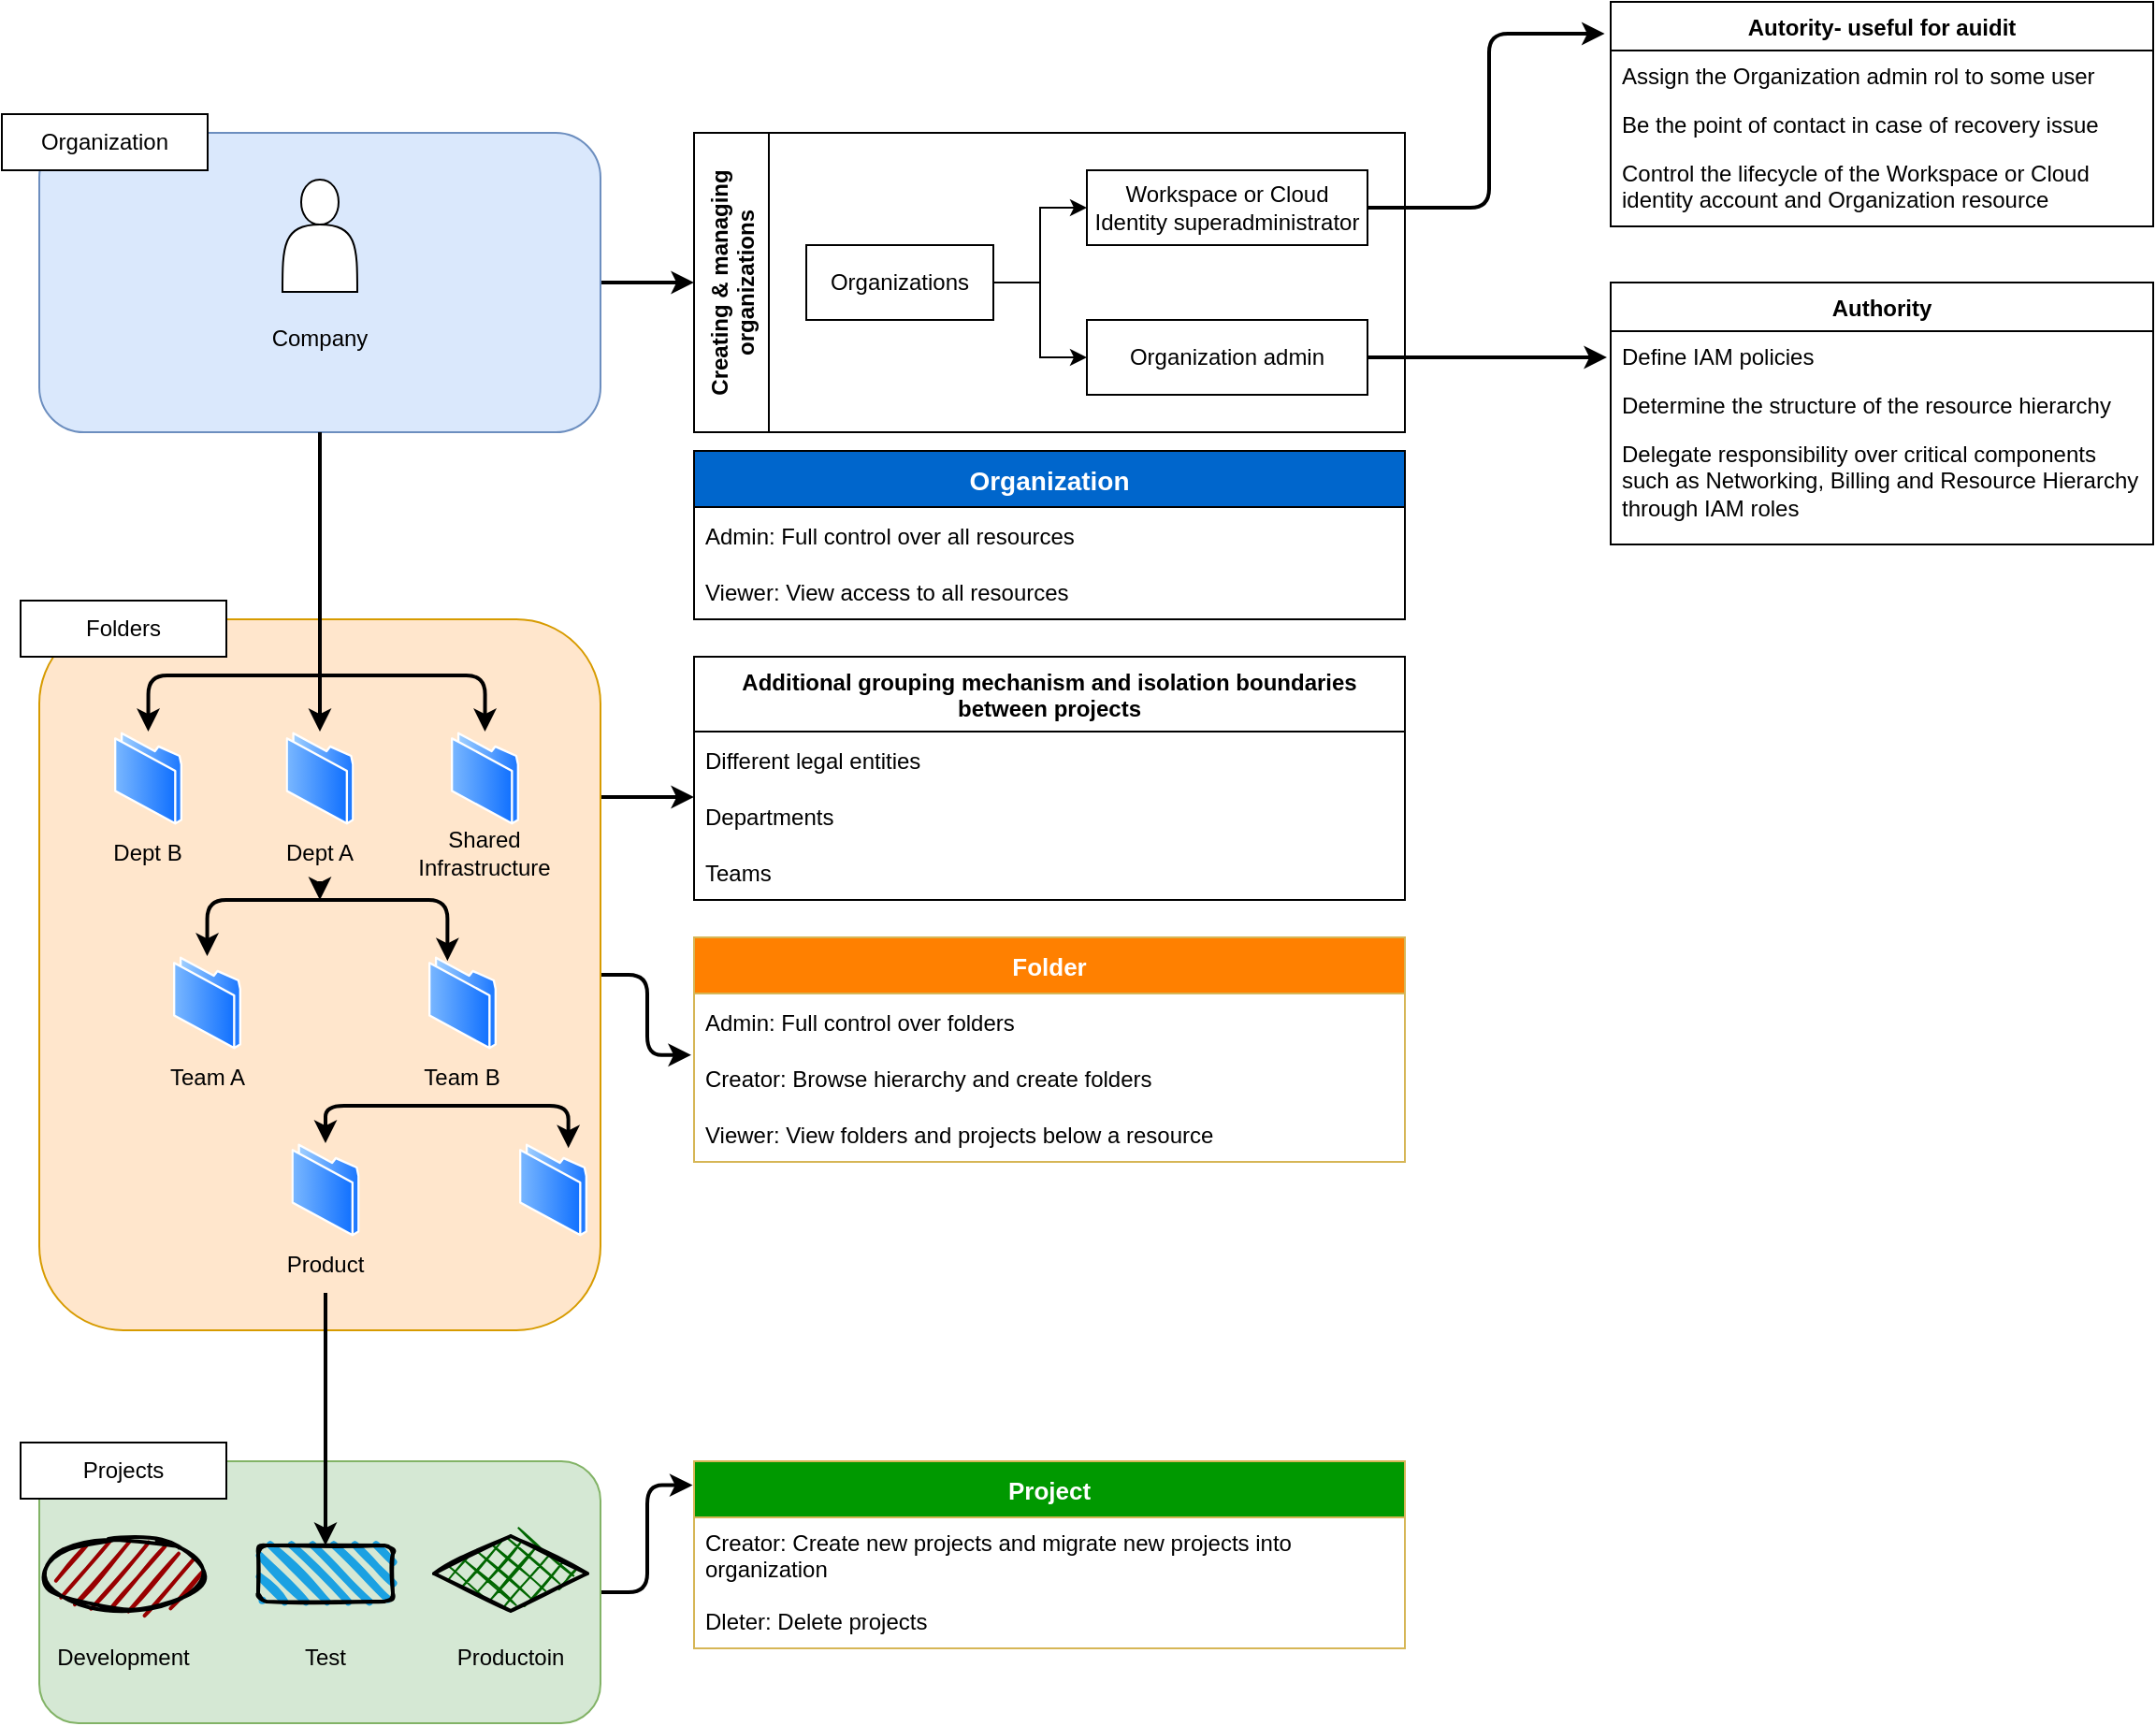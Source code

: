 <mxfile>
    <diagram id="3QZoaViIg9BflJwjeeNe" name="Page-1">
        <mxGraphModel dx="1382" dy="2837" grid="1" gridSize="10" guides="1" tooltips="1" connect="1" arrows="1" fold="1" page="1" pageScale="1" pageWidth="1200" pageHeight="1920" background="#ffffff" math="0" shadow="0">
            <root>
                <mxCell id="0"/>
                <mxCell id="1" parent="0"/>
                <mxCell id="15" style="edgeStyle=none;html=1;exitX=1;exitY=0.5;exitDx=0;exitDy=0;entryX=0;entryY=0.5;entryDx=0;entryDy=0;strokeWidth=2;" parent="1" source="3" target="8" edge="1">
                    <mxGeometry relative="1" as="geometry"/>
                </mxCell>
                <mxCell id="3" value="" style="rounded=1;whiteSpace=wrap;html=1;fillColor=#dae8fc;strokeColor=#6c8ebf;" parent="1" vertex="1">
                    <mxGeometry x="30" y="40" width="300" height="160" as="geometry"/>
                </mxCell>
                <mxCell id="4" value="" style="shape=actor;whiteSpace=wrap;html=1;" parent="1" vertex="1">
                    <mxGeometry x="160" y="65" width="40" height="60" as="geometry"/>
                </mxCell>
                <mxCell id="6" value="Company" style="text;html=1;strokeColor=none;fillColor=none;align=center;verticalAlign=middle;whiteSpace=wrap;rounded=0;" parent="1" vertex="1">
                    <mxGeometry x="150" y="135" width="60" height="30" as="geometry"/>
                </mxCell>
                <mxCell id="7" value="Organization" style="rounded=0;whiteSpace=wrap;html=1;" parent="1" vertex="1">
                    <mxGeometry x="10" y="30" width="110" height="30" as="geometry"/>
                </mxCell>
                <mxCell id="35" style="edgeStyle=orthogonalEdgeStyle;html=1;exitX=1;exitY=0.5;exitDx=0;exitDy=0;strokeWidth=2;entryX=-0.011;entryY=0.142;entryDx=0;entryDy=0;entryPerimeter=0;" edge="1" parent="1" source="10" target="36">
                    <mxGeometry relative="1" as="geometry">
                        <mxPoint x="840" y="80" as="targetPoint"/>
                    </mxGeometry>
                </mxCell>
                <mxCell id="8" value="Creating &amp; managing &#10;organizations" style="swimlane;startSize=40;horizontal=0;childLayout=treeLayout;horizontalTree=1;resizable=0;containerType=tree;" parent="1" vertex="1">
                    <mxGeometry x="380" y="40" width="380" height="160" as="geometry"/>
                </mxCell>
                <mxCell id="9" value="Organizations" style="whiteSpace=wrap;html=1;" parent="8" vertex="1">
                    <mxGeometry x="60" y="60" width="100" height="40" as="geometry"/>
                </mxCell>
                <mxCell id="10" value="Workspace or Cloud Identity superadministrator" style="whiteSpace=wrap;html=1;" parent="8" vertex="1">
                    <mxGeometry x="210" y="20" width="150" height="40" as="geometry"/>
                </mxCell>
                <mxCell id="11" value="" style="edgeStyle=elbowEdgeStyle;elbow=horizontal;html=1;rounded=0;" parent="8" source="9" target="10" edge="1">
                    <mxGeometry relative="1" as="geometry"/>
                </mxCell>
                <mxCell id="12" value="Organization admin" style="whiteSpace=wrap;html=1;" parent="8" vertex="1">
                    <mxGeometry x="210" y="100" width="150" height="40" as="geometry"/>
                </mxCell>
                <mxCell id="13" value="" style="edgeStyle=elbowEdgeStyle;elbow=horizontal;html=1;rounded=0;" parent="8" source="9" target="12" edge="1">
                    <mxGeometry relative="1" as="geometry"/>
                </mxCell>
                <mxCell id="36" value="Autority- useful for auidit" style="swimlane;fontStyle=1;childLayout=stackLayout;horizontal=1;startSize=26;fillColor=none;horizontalStack=0;resizeParent=1;resizeParentMax=0;resizeLast=0;collapsible=1;marginBottom=0;" vertex="1" parent="1">
                    <mxGeometry x="870" y="-30" width="290" height="120" as="geometry"/>
                </mxCell>
                <mxCell id="37" value="Assign the Organization admin rol to some user" style="text;strokeColor=none;fillColor=none;align=left;verticalAlign=top;spacingLeft=4;spacingRight=4;overflow=hidden;rotatable=0;points=[[0,0.5],[1,0.5]];portConstraint=eastwest;" vertex="1" parent="36">
                    <mxGeometry y="26" width="290" height="26" as="geometry"/>
                </mxCell>
                <mxCell id="38" value="Be the point of contact in case of recovery issue" style="text;strokeColor=none;fillColor=none;align=left;verticalAlign=top;spacingLeft=4;spacingRight=4;overflow=hidden;rotatable=0;points=[[0,0.5],[1,0.5]];portConstraint=eastwest;" vertex="1" parent="36">
                    <mxGeometry y="52" width="290" height="26" as="geometry"/>
                </mxCell>
                <mxCell id="39" value="Control the lifecycle of the Workspace or Cloud identity account and Organization resource&#10;" style="text;strokeColor=none;fillColor=none;align=left;verticalAlign=top;spacingLeft=4;spacingRight=4;overflow=hidden;rotatable=0;points=[[0,0.5],[1,0.5]];portConstraint=eastwest;whiteSpace=wrap;" vertex="1" parent="36">
                    <mxGeometry y="78" width="290" height="42" as="geometry"/>
                </mxCell>
                <mxCell id="80" style="edgeStyle=orthogonalEdgeStyle;html=1;exitX=1;exitY=0.25;exitDx=0;exitDy=0;entryX=0;entryY=0.167;entryDx=0;entryDy=0;entryPerimeter=0;fontSize=14;fontColor=#FFFFFF;strokeWidth=2;" edge="1" parent="1" source="45" target="55">
                    <mxGeometry relative="1" as="geometry"/>
                </mxCell>
                <mxCell id="86" style="edgeStyle=orthogonalEdgeStyle;html=1;exitX=1;exitY=0.5;exitDx=0;exitDy=0;entryX=-0.004;entryY=1.095;entryDx=0;entryDy=0;entryPerimeter=0;fontSize=13;fontColor=#FFFFFF;strokeWidth=2;" edge="1" parent="1" source="45" target="82">
                    <mxGeometry relative="1" as="geometry"/>
                </mxCell>
                <mxCell id="45" value="" style="rounded=1;whiteSpace=wrap;html=1;fillColor=#ffe6cc;strokeColor=#d79b00;" vertex="1" parent="1">
                    <mxGeometry x="30" y="300" width="300" height="380" as="geometry"/>
                </mxCell>
                <mxCell id="40" value="Authority" style="swimlane;fontStyle=1;childLayout=stackLayout;horizontal=1;startSize=26;fillColor=none;horizontalStack=0;resizeParent=1;resizeParentMax=0;resizeLast=0;collapsible=1;marginBottom=0;" vertex="1" parent="1">
                    <mxGeometry x="870" y="120" width="290" height="140" as="geometry"/>
                </mxCell>
                <mxCell id="41" value="Define IAM policies" style="text;strokeColor=none;fillColor=none;align=left;verticalAlign=top;spacingLeft=4;spacingRight=4;overflow=hidden;rotatable=0;points=[[0,0.5],[1,0.5]];portConstraint=eastwest;" vertex="1" parent="40">
                    <mxGeometry y="26" width="290" height="26" as="geometry"/>
                </mxCell>
                <mxCell id="42" value="Determine the structure of the resource hierarchy" style="text;strokeColor=none;fillColor=none;align=left;verticalAlign=top;spacingLeft=4;spacingRight=4;overflow=hidden;rotatable=0;points=[[0,0.5],[1,0.5]];portConstraint=eastwest;" vertex="1" parent="40">
                    <mxGeometry y="52" width="290" height="26" as="geometry"/>
                </mxCell>
                <mxCell id="43" value="Delegate responsibility over critical components such as Networking, Billing and Resource Hierarchy through IAM roles" style="text;strokeColor=none;fillColor=none;align=left;verticalAlign=top;spacingLeft=4;spacingRight=4;overflow=hidden;rotatable=0;points=[[0,0.5],[1,0.5]];portConstraint=eastwest;whiteSpace=wrap;spacingBottom=0;" vertex="1" parent="40">
                    <mxGeometry y="78" width="290" height="62" as="geometry"/>
                </mxCell>
                <mxCell id="44" style="edgeStyle=orthogonalEdgeStyle;html=1;exitX=1;exitY=0.5;exitDx=0;exitDy=0;strokeWidth=2;" edge="1" parent="1" source="12">
                    <mxGeometry relative="1" as="geometry">
                        <mxPoint x="868" y="160" as="targetPoint"/>
                        <mxPoint x="750" y="90" as="sourcePoint"/>
                    </mxGeometry>
                </mxCell>
                <mxCell id="46" value="Folders" style="rounded=0;whiteSpace=wrap;html=1;" vertex="1" parent="1">
                    <mxGeometry x="20" y="290" width="110" height="30" as="geometry"/>
                </mxCell>
                <mxCell id="48" value="" style="aspect=fixed;perimeter=ellipsePerimeter;html=1;align=center;shadow=0;dashed=0;spacingTop=3;image;image=img/lib/active_directory/folder.svg;fontColor=#FF8000;" vertex="1" parent="1">
                    <mxGeometry x="161.75" y="360" width="36.5" height="50" as="geometry"/>
                </mxCell>
                <mxCell id="51" style="edgeStyle=orthogonalEdgeStyle;html=1;exitX=0.5;exitY=1;exitDx=0;exitDy=0;fontColor=#FF8000;strokeWidth=2;" edge="1" parent="1" source="3" target="48">
                    <mxGeometry relative="1" as="geometry"/>
                </mxCell>
                <mxCell id="67" style="edgeStyle=orthogonalEdgeStyle;html=1;exitX=0.5;exitY=1;exitDx=0;exitDy=0;fontColor=#000000;strokeWidth=2;" edge="1" parent="1" source="52">
                    <mxGeometry relative="1" as="geometry">
                        <mxPoint x="180" y="450" as="targetPoint"/>
                    </mxGeometry>
                </mxCell>
                <mxCell id="52" value="Dept A" style="text;html=1;strokeColor=none;fillColor=none;align=center;verticalAlign=middle;whiteSpace=wrap;rounded=0;fontColor=#000000;" vertex="1" parent="1">
                    <mxGeometry x="150" y="410" width="60" height="30" as="geometry"/>
                </mxCell>
                <mxCell id="53" value="Additional grouping mechanism and isolation boundaries &#10;between projects" style="swimlane;fontStyle=1;childLayout=stackLayout;horizontal=1;startSize=40;horizontalStack=0;resizeParent=1;resizeParentMax=0;resizeLast=0;collapsible=1;marginBottom=0;fontColor=#000000;" vertex="1" parent="1">
                    <mxGeometry x="380" y="320" width="380" height="130" as="geometry"/>
                </mxCell>
                <mxCell id="54" value="Different legal entities " style="text;strokeColor=none;fillColor=none;align=left;verticalAlign=middle;spacingLeft=4;spacingRight=4;overflow=hidden;points=[[0,0.5],[1,0.5]];portConstraint=eastwest;rotatable=0;fontColor=#000000;" vertex="1" parent="53">
                    <mxGeometry y="40" width="380" height="30" as="geometry"/>
                </mxCell>
                <mxCell id="55" value="Departments" style="text;strokeColor=none;fillColor=none;align=left;verticalAlign=middle;spacingLeft=4;spacingRight=4;overflow=hidden;points=[[0,0.5],[1,0.5]];portConstraint=eastwest;rotatable=0;fontColor=#000000;" vertex="1" parent="53">
                    <mxGeometry y="70" width="380" height="30" as="geometry"/>
                </mxCell>
                <mxCell id="56" value="Teams" style="text;strokeColor=none;fillColor=none;align=left;verticalAlign=middle;spacingLeft=4;spacingRight=4;overflow=hidden;points=[[0,0.5],[1,0.5]];portConstraint=eastwest;rotatable=0;fontColor=#000000;" vertex="1" parent="53">
                    <mxGeometry y="100" width="380" height="30" as="geometry"/>
                </mxCell>
                <mxCell id="58" value="" style="aspect=fixed;perimeter=ellipsePerimeter;html=1;align=center;shadow=0;dashed=0;spacingTop=3;image;image=img/lib/active_directory/folder.svg;fontColor=#FF8000;" vertex="1" parent="1">
                    <mxGeometry x="250" y="360" width="36.5" height="50" as="geometry"/>
                </mxCell>
                <mxCell id="59" value="" style="aspect=fixed;perimeter=ellipsePerimeter;html=1;align=center;shadow=0;dashed=0;spacingTop=3;image;image=img/lib/active_directory/folder.svg;fontColor=#FF8000;" vertex="1" parent="1">
                    <mxGeometry x="70" y="360" width="36.5" height="50" as="geometry"/>
                </mxCell>
                <mxCell id="60" value="" style="endArrow=classic;startArrow=classic;html=1;fontColor=#000000;strokeWidth=2;exitX=0.5;exitY=0;exitDx=0;exitDy=0;entryX=0.5;entryY=0;entryDx=0;entryDy=0;edgeStyle=orthogonalEdgeStyle;" edge="1" parent="1" source="59" target="58">
                    <mxGeometry width="50" height="50" relative="1" as="geometry">
                        <mxPoint x="590" y="460" as="sourcePoint"/>
                        <mxPoint x="640" y="410" as="targetPoint"/>
                        <Array as="points">
                            <mxPoint x="88" y="330"/>
                            <mxPoint x="268" y="330"/>
                        </Array>
                    </mxGeometry>
                </mxCell>
                <mxCell id="62" value="Shared&lt;br&gt;Infrastructure" style="text;html=1;strokeColor=none;fillColor=none;align=center;verticalAlign=middle;whiteSpace=wrap;rounded=0;fontColor=#000000;" vertex="1" parent="1">
                    <mxGeometry x="238.25" y="410" width="60" height="30" as="geometry"/>
                </mxCell>
                <mxCell id="63" value="Dept B" style="text;html=1;strokeColor=none;fillColor=none;align=center;verticalAlign=middle;whiteSpace=wrap;rounded=0;fontColor=#000000;" vertex="1" parent="1">
                    <mxGeometry x="58.25" y="410" width="60" height="30" as="geometry"/>
                </mxCell>
                <mxCell id="64" value="" style="aspect=fixed;perimeter=ellipsePerimeter;html=1;align=center;shadow=0;dashed=0;spacingTop=3;image;image=img/lib/active_directory/folder.svg;fontColor=#FF8000;" vertex="1" parent="1">
                    <mxGeometry x="101.5" y="480" width="36.5" height="50" as="geometry"/>
                </mxCell>
                <mxCell id="65" value="" style="aspect=fixed;perimeter=ellipsePerimeter;html=1;align=center;shadow=0;dashed=0;spacingTop=3;image;image=img/lib/active_directory/folder.svg;fontColor=#FF8000;" vertex="1" parent="1">
                    <mxGeometry x="238" y="480" width="36.5" height="50" as="geometry"/>
                </mxCell>
                <mxCell id="66" value="" style="endArrow=classic;startArrow=classic;html=1;fontColor=#000000;strokeWidth=2;exitX=0.5;exitY=0;exitDx=0;exitDy=0;entryX=0.25;entryY=0;entryDx=0;entryDy=0;edgeStyle=orthogonalEdgeStyle;" edge="1" parent="1" source="64" target="65">
                    <mxGeometry width="50" height="50" relative="1" as="geometry">
                        <mxPoint x="118" y="480" as="sourcePoint"/>
                        <mxPoint x="298" y="480" as="targetPoint"/>
                        <Array as="points">
                            <mxPoint x="120" y="450"/>
                            <mxPoint x="248" y="450"/>
                        </Array>
                    </mxGeometry>
                </mxCell>
                <mxCell id="68" value="Team A" style="text;html=1;strokeColor=none;fillColor=none;align=center;verticalAlign=middle;whiteSpace=wrap;rounded=0;fontColor=#000000;" vertex="1" parent="1">
                    <mxGeometry x="89.75" y="530" width="60" height="30" as="geometry"/>
                </mxCell>
                <mxCell id="69" value="Team B" style="text;html=1;strokeColor=none;fillColor=none;align=center;verticalAlign=middle;whiteSpace=wrap;rounded=0;fontColor=#000000;" vertex="1" parent="1">
                    <mxGeometry x="226.25" y="530" width="60" height="30" as="geometry"/>
                </mxCell>
                <mxCell id="70" value="" style="aspect=fixed;perimeter=ellipsePerimeter;html=1;align=center;shadow=0;dashed=0;spacingTop=3;image;image=img/lib/active_directory/folder.svg;fontColor=#FF8000;" vertex="1" parent="1">
                    <mxGeometry x="286.5" y="580" width="36.5" height="50" as="geometry"/>
                </mxCell>
                <mxCell id="71" value="" style="aspect=fixed;perimeter=ellipsePerimeter;html=1;align=center;shadow=0;dashed=0;spacingTop=3;image;image=img/lib/active_directory/folder.svg;fontColor=#FF8000;" vertex="1" parent="1">
                    <mxGeometry x="164.75" y="580" width="36.5" height="50" as="geometry"/>
                </mxCell>
                <mxCell id="72" value="" style="endArrow=classic;startArrow=classic;html=1;fontColor=#000000;strokeWidth=2;exitX=0.5;exitY=0;exitDx=0;exitDy=0;entryX=0.75;entryY=0;entryDx=0;entryDy=0;edgeStyle=orthogonalEdgeStyle;" edge="1" parent="1" source="71" target="70">
                    <mxGeometry width="50" height="50" relative="1" as="geometry">
                        <mxPoint x="210" y="580" as="sourcePoint"/>
                        <mxPoint x="338.428" y="582.578" as="targetPoint"/>
                        <Array as="points">
                            <mxPoint x="183" y="560"/>
                            <mxPoint x="313" y="560"/>
                        </Array>
                    </mxGeometry>
                </mxCell>
                <mxCell id="73" value="Product" style="text;html=1;strokeColor=none;fillColor=none;align=center;verticalAlign=middle;whiteSpace=wrap;rounded=0;fontColor=#000000;" vertex="1" parent="1">
                    <mxGeometry x="153" y="630" width="60" height="30" as="geometry"/>
                </mxCell>
                <mxCell id="75" value="Organization" style="swimlane;fontStyle=1;childLayout=stackLayout;horizontal=1;startSize=30;horizontalStack=0;resizeParent=1;resizeParentMax=0;resizeLast=0;collapsible=1;marginBottom=0;fontColor=#FFFFFF;labelBackgroundColor=#0066CC;fillColor=#0066CC;fontSize=14;" vertex="1" parent="1">
                    <mxGeometry x="380" y="210" width="380" height="90" as="geometry"/>
                </mxCell>
                <mxCell id="76" value="Admin: Full control over all resources" style="text;strokeColor=none;fillColor=none;align=left;verticalAlign=middle;spacingLeft=4;spacingRight=4;overflow=hidden;points=[[0,0.5],[1,0.5]];portConstraint=eastwest;rotatable=0;fontColor=#000000;fontStyle=0" vertex="1" parent="75">
                    <mxGeometry y="30" width="380" height="30" as="geometry"/>
                </mxCell>
                <mxCell id="77" value="Viewer: View access to all resources" style="text;strokeColor=none;fillColor=none;align=left;verticalAlign=middle;spacingLeft=4;spacingRight=4;overflow=hidden;points=[[0,0.5],[1,0.5]];portConstraint=eastwest;rotatable=0;fontColor=#000000;" vertex="1" parent="75">
                    <mxGeometry y="60" width="380" height="30" as="geometry"/>
                </mxCell>
                <mxCell id="81" value="Folder" style="swimlane;fontStyle=1;childLayout=stackLayout;horizontal=1;startSize=30;horizontalStack=0;resizeParent=1;resizeParentMax=0;resizeLast=0;collapsible=1;marginBottom=0;fillColor=#FF8000;strokeColor=#d6b656;fontSize=13;labelBackgroundColor=#FF8000;fontColor=#FFFFFF;" vertex="1" parent="1">
                    <mxGeometry x="380" y="470" width="380" height="120" as="geometry"/>
                </mxCell>
                <mxCell id="82" value="Admin: Full control over folders" style="text;strokeColor=none;fillColor=none;align=left;verticalAlign=middle;spacingLeft=4;spacingRight=4;overflow=hidden;points=[[0,0.5],[1,0.5]];portConstraint=eastwest;rotatable=0;fontColor=#000000;" vertex="1" parent="81">
                    <mxGeometry y="30" width="380" height="30" as="geometry"/>
                </mxCell>
                <mxCell id="83" value="Creator: Browse hierarchy and create folders" style="text;strokeColor=none;fillColor=none;align=left;verticalAlign=middle;spacingLeft=4;spacingRight=4;overflow=hidden;points=[[0,0.5],[1,0.5]];portConstraint=eastwest;rotatable=0;fontColor=#000000;" vertex="1" parent="81">
                    <mxGeometry y="60" width="380" height="30" as="geometry"/>
                </mxCell>
                <mxCell id="84" value="Viewer: View folders and projects below a resource" style="text;strokeColor=none;fillColor=none;align=left;verticalAlign=middle;spacingLeft=4;spacingRight=4;overflow=hidden;points=[[0,0.5],[1,0.5]];portConstraint=eastwest;rotatable=0;fontColor=#000000;" vertex="1" parent="81">
                    <mxGeometry y="90" width="380" height="30" as="geometry"/>
                </mxCell>
                <mxCell id="101" style="edgeStyle=orthogonalEdgeStyle;html=1;exitX=1;exitY=0.5;exitDx=0;exitDy=0;entryX=-0.002;entryY=0.128;entryDx=0;entryDy=0;entryPerimeter=0;fontSize=13;fontColor=#FFFFFF;strokeWidth=2;" edge="1" parent="1" source="87" target="97">
                    <mxGeometry relative="1" as="geometry"/>
                </mxCell>
                <mxCell id="87" value="" style="rounded=1;whiteSpace=wrap;html=1;fillColor=#d5e8d4;strokeColor=#82b366;" vertex="1" parent="1">
                    <mxGeometry x="30" y="750" width="300" height="140" as="geometry"/>
                </mxCell>
                <mxCell id="88" value="Projects" style="rounded=0;whiteSpace=wrap;html=1;" vertex="1" parent="1">
                    <mxGeometry x="20" y="740" width="110" height="30" as="geometry"/>
                </mxCell>
                <mxCell id="90" value="" style="ellipse;whiteSpace=wrap;html=1;strokeWidth=2;fillWeight=2;hachureGap=8;fillColor=#990000;fillStyle=dots;sketch=1;labelBackgroundColor=#FF8000;fontSize=13;fontColor=#FFFFFF;" vertex="1" parent="1">
                    <mxGeometry x="30" y="790" width="90" height="40" as="geometry"/>
                </mxCell>
                <mxCell id="91" value="" style="rhombus;whiteSpace=wrap;html=1;strokeWidth=2;fillWeight=-1;hachureGap=8;fillStyle=cross-hatch;fillColor=#006600;sketch=1;labelBackgroundColor=#FF8000;fontSize=13;fontColor=#FFFFFF;" vertex="1" parent="1">
                    <mxGeometry x="241" y="790" width="82" height="40" as="geometry"/>
                </mxCell>
                <mxCell id="92" value="" style="rounded=1;whiteSpace=wrap;html=1;strokeWidth=2;fillWeight=4;hachureGap=8;hachureAngle=45;fillColor=#1ba1e2;sketch=1;labelBackgroundColor=#FF8000;fontSize=13;fontColor=#FFFFFF;" vertex="1" parent="1">
                    <mxGeometry x="147" y="795" width="72" height="30" as="geometry"/>
                </mxCell>
                <mxCell id="93" value="Development" style="text;html=1;strokeColor=none;fillColor=none;align=center;verticalAlign=middle;whiteSpace=wrap;rounded=0;fontColor=#000000;" vertex="1" parent="1">
                    <mxGeometry x="45" y="840" width="60" height="30" as="geometry"/>
                </mxCell>
                <mxCell id="94" value="Test" style="text;html=1;strokeColor=none;fillColor=none;align=center;verticalAlign=middle;whiteSpace=wrap;rounded=0;fontColor=#000000;" vertex="1" parent="1">
                    <mxGeometry x="153" y="840" width="60" height="30" as="geometry"/>
                </mxCell>
                <mxCell id="95" value="Productoin" style="text;html=1;strokeColor=none;fillColor=none;align=center;verticalAlign=middle;whiteSpace=wrap;rounded=0;fontColor=#000000;" vertex="1" parent="1">
                    <mxGeometry x="252" y="840" width="60" height="30" as="geometry"/>
                </mxCell>
                <mxCell id="96" value="" style="endArrow=classic;html=1;fontSize=13;fontColor=#FFFFFF;strokeWidth=2;entryX=0.5;entryY=0;entryDx=0;entryDy=0;" edge="1" parent="1" source="73" target="92">
                    <mxGeometry width="50" height="50" relative="1" as="geometry">
                        <mxPoint x="590" y="710" as="sourcePoint"/>
                        <mxPoint x="640" y="660" as="targetPoint"/>
                    </mxGeometry>
                </mxCell>
                <mxCell id="97" value="Project" style="swimlane;fontStyle=1;childLayout=stackLayout;horizontal=1;startSize=30;horizontalStack=0;resizeParent=1;resizeParentMax=0;resizeLast=0;collapsible=1;marginBottom=0;fillColor=#009900;strokeColor=#d6b656;fontSize=13;labelBackgroundColor=#009900;fontColor=#FFFFFF;" vertex="1" parent="1">
                    <mxGeometry x="380" y="750" width="380" height="100" as="geometry"/>
                </mxCell>
                <mxCell id="98" value="Creator: Create new projects and migrate new projects into &#10;organization" style="text;strokeColor=none;fillColor=none;align=left;verticalAlign=middle;spacingLeft=4;spacingRight=4;overflow=hidden;points=[[0,0.5],[1,0.5]];portConstraint=eastwest;rotatable=0;fontColor=#000000;" vertex="1" parent="97">
                    <mxGeometry y="30" width="380" height="40" as="geometry"/>
                </mxCell>
                <mxCell id="99" value="Dleter: Delete projects" style="text;strokeColor=none;fillColor=none;align=left;verticalAlign=middle;spacingLeft=4;spacingRight=4;overflow=hidden;points=[[0,0.5],[1,0.5]];portConstraint=eastwest;rotatable=0;fontColor=#000000;" vertex="1" parent="97">
                    <mxGeometry y="70" width="380" height="30" as="geometry"/>
                </mxCell>
            </root>
        </mxGraphModel>
    </diagram>
</mxfile>